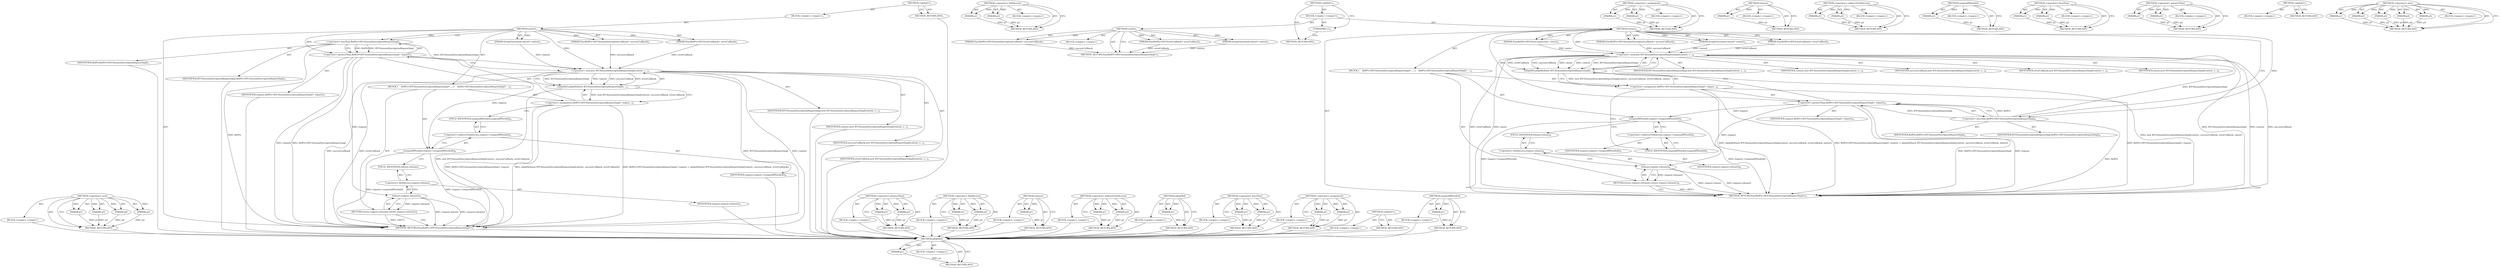 digraph "&lt;operator&gt;.new" {
vulnerable_78 [label=<(METHOD,&lt;operator&gt;.new)>];
vulnerable_79 [label=<(PARAM,p1)>];
vulnerable_80 [label=<(PARAM,p2)>];
vulnerable_81 [label=<(PARAM,p3)>];
vulnerable_82 [label=<(PARAM,p4)>];
vulnerable_83 [label=<(BLOCK,&lt;empty&gt;,&lt;empty&gt;)>];
vulnerable_84 [label=<(METHOD_RETURN,ANY)>];
vulnerable_6 [label=<(METHOD,&lt;global&gt;)<SUB>1</SUB>>];
vulnerable_7 [label=<(BLOCK,&lt;empty&gt;,&lt;empty&gt;)<SUB>1</SUB>>];
vulnerable_8 [label=<(METHOD,create)<SUB>1</SUB>>];
vulnerable_9 [label=<(PARAM,ScriptExecutionContext* context)<SUB>1</SUB>>];
vulnerable_10 [label=<(PARAM,PassRefPtr&lt;RTCSessionDescriptionCallback&gt; successCallback)<SUB>1</SUB>>];
vulnerable_11 [label=<(PARAM,PassRefPtr&lt;RTCErrorCallback&gt; errorCallback)<SUB>1</SUB>>];
vulnerable_12 [label=<(BLOCK,{
    RefPtr&lt;RTCSessionDescriptionRequestImpl&gt; ...,{
    RefPtr&lt;RTCSessionDescriptionRequestImpl&gt; ...)<SUB>2</SUB>>];
vulnerable_13 [label=<(&lt;operator&gt;.assignment,RefPtr&lt;RTCSessionDescriptionRequestImpl&gt; reques...)<SUB>3</SUB>>];
vulnerable_14 [label=<(&lt;operator&gt;.greaterThan,RefPtr&lt;RTCSessionDescriptionRequestImpl&gt; request)<SUB>3</SUB>>];
vulnerable_15 [label=<(&lt;operator&gt;.lessThan,RefPtr&lt;RTCSessionDescriptionRequestImpl)<SUB>3</SUB>>];
vulnerable_16 [label=<(IDENTIFIER,RefPtr,RefPtr&lt;RTCSessionDescriptionRequestImpl)<SUB>3</SUB>>];
vulnerable_17 [label=<(IDENTIFIER,RTCSessionDescriptionRequestImpl,RefPtr&lt;RTCSessionDescriptionRequestImpl)<SUB>3</SUB>>];
vulnerable_18 [label=<(IDENTIFIER,request,RefPtr&lt;RTCSessionDescriptionRequestImpl&gt; request)<SUB>3</SUB>>];
vulnerable_19 [label=<(adoptRef,adoptRef(new RTCSessionDescriptionRequestImpl(c...)<SUB>3</SUB>>];
vulnerable_20 [label=<(&lt;operator&gt;.new,new RTCSessionDescriptionRequestImpl(context, s...)<SUB>3</SUB>>];
vulnerable_21 [label=<(IDENTIFIER,RTCSessionDescriptionRequestImpl,new RTCSessionDescriptionRequestImpl(context, s...)<SUB>3</SUB>>];
vulnerable_22 [label=<(IDENTIFIER,context,new RTCSessionDescriptionRequestImpl(context, s...)<SUB>3</SUB>>];
vulnerable_23 [label=<(IDENTIFIER,successCallback,new RTCSessionDescriptionRequestImpl(context, s...)<SUB>3</SUB>>];
vulnerable_24 [label=<(IDENTIFIER,errorCallback,new RTCSessionDescriptionRequestImpl(context, s...)<SUB>3</SUB>>];
vulnerable_25 [label=<(suspendIfNeeded,request-&gt;suspendIfNeeded())<SUB>4</SUB>>];
vulnerable_26 [label=<(&lt;operator&gt;.indirectFieldAccess,request-&gt;suspendIfNeeded)<SUB>4</SUB>>];
vulnerable_27 [label=<(IDENTIFIER,request,request-&gt;suspendIfNeeded())<SUB>4</SUB>>];
vulnerable_28 [label=<(FIELD_IDENTIFIER,suspendIfNeeded,suspendIfNeeded)<SUB>4</SUB>>];
vulnerable_29 [label=<(RETURN,return request.release();,return request.release();)<SUB>5</SUB>>];
vulnerable_30 [label=<(release,request.release())<SUB>5</SUB>>];
vulnerable_31 [label=<(&lt;operator&gt;.fieldAccess,request.release)<SUB>5</SUB>>];
vulnerable_32 [label=<(IDENTIFIER,request,request.release())<SUB>5</SUB>>];
vulnerable_33 [label=<(FIELD_IDENTIFIER,release,release)<SUB>5</SUB>>];
vulnerable_34 [label=<(METHOD_RETURN,PassRefPtr&lt;RTCSessionDescriptionRequestImpl&gt;)<SUB>1</SUB>>];
vulnerable_36 [label=<(METHOD_RETURN,ANY)<SUB>1</SUB>>];
vulnerable_64 [label=<(METHOD,&lt;operator&gt;.greaterThan)>];
vulnerable_65 [label=<(PARAM,p1)>];
vulnerable_66 [label=<(PARAM,p2)>];
vulnerable_67 [label=<(BLOCK,&lt;empty&gt;,&lt;empty&gt;)>];
vulnerable_68 [label=<(METHOD_RETURN,ANY)>];
vulnerable_98 [label=<(METHOD,&lt;operator&gt;.fieldAccess)>];
vulnerable_99 [label=<(PARAM,p1)>];
vulnerable_100 [label=<(PARAM,p2)>];
vulnerable_101 [label=<(BLOCK,&lt;empty&gt;,&lt;empty&gt;)>];
vulnerable_102 [label=<(METHOD_RETURN,ANY)>];
vulnerable_94 [label=<(METHOD,release)>];
vulnerable_95 [label=<(PARAM,p1)>];
vulnerable_96 [label=<(BLOCK,&lt;empty&gt;,&lt;empty&gt;)>];
vulnerable_97 [label=<(METHOD_RETURN,ANY)>];
vulnerable_89 [label=<(METHOD,&lt;operator&gt;.indirectFieldAccess)>];
vulnerable_90 [label=<(PARAM,p1)>];
vulnerable_91 [label=<(PARAM,p2)>];
vulnerable_92 [label=<(BLOCK,&lt;empty&gt;,&lt;empty&gt;)>];
vulnerable_93 [label=<(METHOD_RETURN,ANY)>];
vulnerable_74 [label=<(METHOD,adoptRef)>];
vulnerable_75 [label=<(PARAM,p1)>];
vulnerable_76 [label=<(BLOCK,&lt;empty&gt;,&lt;empty&gt;)>];
vulnerable_77 [label=<(METHOD_RETURN,ANY)>];
vulnerable_69 [label=<(METHOD,&lt;operator&gt;.lessThan)>];
vulnerable_70 [label=<(PARAM,p1)>];
vulnerable_71 [label=<(PARAM,p2)>];
vulnerable_72 [label=<(BLOCK,&lt;empty&gt;,&lt;empty&gt;)>];
vulnerable_73 [label=<(METHOD_RETURN,ANY)>];
vulnerable_59 [label=<(METHOD,&lt;operator&gt;.assignment)>];
vulnerable_60 [label=<(PARAM,p1)>];
vulnerable_61 [label=<(PARAM,p2)>];
vulnerable_62 [label=<(BLOCK,&lt;empty&gt;,&lt;empty&gt;)>];
vulnerable_63 [label=<(METHOD_RETURN,ANY)>];
vulnerable_53 [label=<(METHOD,&lt;global&gt;)<SUB>1</SUB>>];
vulnerable_54 [label=<(BLOCK,&lt;empty&gt;,&lt;empty&gt;)>];
vulnerable_55 [label=<(METHOD_RETURN,ANY)>];
vulnerable_85 [label=<(METHOD,suspendIfNeeded)>];
vulnerable_86 [label=<(PARAM,p1)>];
vulnerable_87 [label=<(BLOCK,&lt;empty&gt;,&lt;empty&gt;)>];
vulnerable_88 [label=<(METHOD_RETURN,ANY)>];
fixed_86 [label=<(METHOD,adoptRef)>];
fixed_87 [label=<(PARAM,p1)>];
fixed_88 [label=<(BLOCK,&lt;empty&gt;,&lt;empty&gt;)>];
fixed_89 [label=<(METHOD_RETURN,ANY)>];
fixed_111 [label=<(METHOD,&lt;operator&gt;.fieldAccess)>];
fixed_112 [label=<(PARAM,p1)>];
fixed_113 [label=<(PARAM,p2)>];
fixed_114 [label=<(BLOCK,&lt;empty&gt;,&lt;empty&gt;)>];
fixed_115 [label=<(METHOD_RETURN,ANY)>];
fixed_6 [label=<(METHOD,&lt;global&gt;)<SUB>1</SUB>>];
fixed_7 [label=<(BLOCK,&lt;empty&gt;,&lt;empty&gt;)<SUB>1</SUB>>];
fixed_8 [label=<(METHOD,create)<SUB>1</SUB>>];
fixed_9 [label=<(PARAM,ScriptExecutionContext* context)<SUB>1</SUB>>];
fixed_10 [label=<(PARAM,PassRefPtr&lt;RTCSessionDescriptionCallback&gt; successCallback)<SUB>1</SUB>>];
fixed_11 [label=<(PARAM,PassRefPtr&lt;RTCErrorCallback&gt; errorCallback)<SUB>1</SUB>>];
fixed_12 [label=<(BLOCK,&lt;empty&gt;,&lt;empty&gt;)>];
fixed_13 [label=<(METHOD_RETURN,PassRefPtr&lt;RTCSessionDescriptionRequestImpl&gt;)<SUB>1</SUB>>];
fixed_15 [label=<(UNKNOWN,),))<SUB>1</SUB>>];
fixed_16 [label=<(METHOD,create)<SUB>2</SUB>>];
fixed_17 [label=<(PARAM,ScriptExecutionContext* context)<SUB>2</SUB>>];
fixed_18 [label=<(PARAM,PassRefPtr&lt;RTCSessionDescriptionCallback&gt; successCallback)<SUB>2</SUB>>];
fixed_19 [label=<(PARAM,PassRefPtr&lt;RTCErrorCallback&gt; errorCallback)<SUB>2</SUB>>];
fixed_20 [label=<(PARAM,PassRefPtr&lt;RTCPeerConnection&gt; owner)<SUB>2</SUB>>];
fixed_21 [label=<(BLOCK,{
    RefPtr&lt;RTCSessionDescriptionRequestImpl&gt; ...,{
    RefPtr&lt;RTCSessionDescriptionRequestImpl&gt; ...)<SUB>3</SUB>>];
fixed_22 [label=<(&lt;operator&gt;.assignment,RefPtr&lt;RTCSessionDescriptionRequestImpl&gt; reques...)<SUB>4</SUB>>];
fixed_23 [label=<(&lt;operator&gt;.greaterThan,RefPtr&lt;RTCSessionDescriptionRequestImpl&gt; request)<SUB>4</SUB>>];
fixed_24 [label=<(&lt;operator&gt;.lessThan,RefPtr&lt;RTCSessionDescriptionRequestImpl)<SUB>4</SUB>>];
fixed_25 [label=<(IDENTIFIER,RefPtr,RefPtr&lt;RTCSessionDescriptionRequestImpl)<SUB>4</SUB>>];
fixed_26 [label=<(IDENTIFIER,RTCSessionDescriptionRequestImpl,RefPtr&lt;RTCSessionDescriptionRequestImpl)<SUB>4</SUB>>];
fixed_27 [label=<(IDENTIFIER,request,RefPtr&lt;RTCSessionDescriptionRequestImpl&gt; request)<SUB>4</SUB>>];
fixed_28 [label=<(adoptRef,adoptRef(new RTCSessionDescriptionRequestImpl(c...)<SUB>4</SUB>>];
fixed_29 [label=<(&lt;operator&gt;.new,new RTCSessionDescriptionRequestImpl(context, s...)<SUB>4</SUB>>];
fixed_30 [label=<(IDENTIFIER,RTCSessionDescriptionRequestImpl,new RTCSessionDescriptionRequestImpl(context, s...)<SUB>4</SUB>>];
fixed_31 [label=<(IDENTIFIER,context,new RTCSessionDescriptionRequestImpl(context, s...)<SUB>4</SUB>>];
fixed_32 [label=<(IDENTIFIER,successCallback,new RTCSessionDescriptionRequestImpl(context, s...)<SUB>4</SUB>>];
fixed_33 [label=<(IDENTIFIER,errorCallback,new RTCSessionDescriptionRequestImpl(context, s...)<SUB>4</SUB>>];
fixed_34 [label=<(IDENTIFIER,owner,new RTCSessionDescriptionRequestImpl(context, s...)<SUB>4</SUB>>];
fixed_35 [label=<(suspendIfNeeded,request-&gt;suspendIfNeeded())<SUB>5</SUB>>];
fixed_36 [label=<(&lt;operator&gt;.indirectFieldAccess,request-&gt;suspendIfNeeded)<SUB>5</SUB>>];
fixed_37 [label=<(IDENTIFIER,request,request-&gt;suspendIfNeeded())<SUB>5</SUB>>];
fixed_38 [label=<(FIELD_IDENTIFIER,suspendIfNeeded,suspendIfNeeded)<SUB>5</SUB>>];
fixed_39 [label=<(RETURN,return request.release();,return request.release();)<SUB>6</SUB>>];
fixed_40 [label=<(release,request.release())<SUB>6</SUB>>];
fixed_41 [label=<(&lt;operator&gt;.fieldAccess,request.release)<SUB>6</SUB>>];
fixed_42 [label=<(IDENTIFIER,request,request.release())<SUB>6</SUB>>];
fixed_43 [label=<(FIELD_IDENTIFIER,release,release)<SUB>6</SUB>>];
fixed_44 [label=<(METHOD_RETURN,PassRefPtr&lt;RTCSessionDescriptionRequestImpl&gt;)<SUB>2</SUB>>];
fixed_46 [label=<(METHOD_RETURN,ANY)<SUB>1</SUB>>];
fixed_71 [label=<(METHOD,&lt;operator&gt;.assignment)>];
fixed_72 [label=<(PARAM,p1)>];
fixed_73 [label=<(PARAM,p2)>];
fixed_74 [label=<(BLOCK,&lt;empty&gt;,&lt;empty&gt;)>];
fixed_75 [label=<(METHOD_RETURN,ANY)>];
fixed_107 [label=<(METHOD,release)>];
fixed_108 [label=<(PARAM,p1)>];
fixed_109 [label=<(BLOCK,&lt;empty&gt;,&lt;empty&gt;)>];
fixed_110 [label=<(METHOD_RETURN,ANY)>];
fixed_102 [label=<(METHOD,&lt;operator&gt;.indirectFieldAccess)>];
fixed_103 [label=<(PARAM,p1)>];
fixed_104 [label=<(PARAM,p2)>];
fixed_105 [label=<(BLOCK,&lt;empty&gt;,&lt;empty&gt;)>];
fixed_106 [label=<(METHOD_RETURN,ANY)>];
fixed_98 [label=<(METHOD,suspendIfNeeded)>];
fixed_99 [label=<(PARAM,p1)>];
fixed_100 [label=<(BLOCK,&lt;empty&gt;,&lt;empty&gt;)>];
fixed_101 [label=<(METHOD_RETURN,ANY)>];
fixed_81 [label=<(METHOD,&lt;operator&gt;.lessThan)>];
fixed_82 [label=<(PARAM,p1)>];
fixed_83 [label=<(PARAM,p2)>];
fixed_84 [label=<(BLOCK,&lt;empty&gt;,&lt;empty&gt;)>];
fixed_85 [label=<(METHOD_RETURN,ANY)>];
fixed_76 [label=<(METHOD,&lt;operator&gt;.greaterThan)>];
fixed_77 [label=<(PARAM,p1)>];
fixed_78 [label=<(PARAM,p2)>];
fixed_79 [label=<(BLOCK,&lt;empty&gt;,&lt;empty&gt;)>];
fixed_80 [label=<(METHOD_RETURN,ANY)>];
fixed_65 [label=<(METHOD,&lt;global&gt;)<SUB>1</SUB>>];
fixed_66 [label=<(BLOCK,&lt;empty&gt;,&lt;empty&gt;)>];
fixed_67 [label=<(METHOD_RETURN,ANY)>];
fixed_90 [label=<(METHOD,&lt;operator&gt;.new)>];
fixed_91 [label=<(PARAM,p1)>];
fixed_92 [label=<(PARAM,p2)>];
fixed_93 [label=<(PARAM,p3)>];
fixed_94 [label=<(PARAM,p4)>];
fixed_95 [label=<(PARAM,p5)>];
fixed_96 [label=<(BLOCK,&lt;empty&gt;,&lt;empty&gt;)>];
fixed_97 [label=<(METHOD_RETURN,ANY)>];
vulnerable_78 -> vulnerable_79  [key=0, label="AST: "];
vulnerable_78 -> vulnerable_79  [key=1, label="DDG: "];
vulnerable_78 -> vulnerable_83  [key=0, label="AST: "];
vulnerable_78 -> vulnerable_80  [key=0, label="AST: "];
vulnerable_78 -> vulnerable_80  [key=1, label="DDG: "];
vulnerable_78 -> vulnerable_84  [key=0, label="AST: "];
vulnerable_78 -> vulnerable_84  [key=1, label="CFG: "];
vulnerable_78 -> vulnerable_81  [key=0, label="AST: "];
vulnerable_78 -> vulnerable_81  [key=1, label="DDG: "];
vulnerable_78 -> vulnerable_82  [key=0, label="AST: "];
vulnerable_78 -> vulnerable_82  [key=1, label="DDG: "];
vulnerable_79 -> vulnerable_84  [key=0, label="DDG: p1"];
vulnerable_80 -> vulnerable_84  [key=0, label="DDG: p2"];
vulnerable_81 -> vulnerable_84  [key=0, label="DDG: p3"];
vulnerable_82 -> vulnerable_84  [key=0, label="DDG: p4"];
vulnerable_83 -> fixed_86  [key=0];
vulnerable_84 -> fixed_86  [key=0];
vulnerable_6 -> vulnerable_7  [key=0, label="AST: "];
vulnerable_6 -> vulnerable_36  [key=0, label="AST: "];
vulnerable_6 -> vulnerable_36  [key=1, label="CFG: "];
vulnerable_7 -> vulnerable_8  [key=0, label="AST: "];
vulnerable_8 -> vulnerable_9  [key=0, label="AST: "];
vulnerable_8 -> vulnerable_9  [key=1, label="DDG: "];
vulnerable_8 -> vulnerable_10  [key=0, label="AST: "];
vulnerable_8 -> vulnerable_10  [key=1, label="DDG: "];
vulnerable_8 -> vulnerable_11  [key=0, label="AST: "];
vulnerable_8 -> vulnerable_11  [key=1, label="DDG: "];
vulnerable_8 -> vulnerable_12  [key=0, label="AST: "];
vulnerable_8 -> vulnerable_34  [key=0, label="AST: "];
vulnerable_8 -> vulnerable_15  [key=0, label="CFG: "];
vulnerable_8 -> vulnerable_15  [key=1, label="DDG: "];
vulnerable_8 -> vulnerable_14  [key=0, label="DDG: "];
vulnerable_8 -> vulnerable_20  [key=0, label="DDG: "];
vulnerable_9 -> vulnerable_20  [key=0, label="DDG: context"];
vulnerable_10 -> vulnerable_20  [key=0, label="DDG: successCallback"];
vulnerable_11 -> vulnerable_20  [key=0, label="DDG: errorCallback"];
vulnerable_12 -> vulnerable_13  [key=0, label="AST: "];
vulnerable_12 -> vulnerable_25  [key=0, label="AST: "];
vulnerable_12 -> vulnerable_29  [key=0, label="AST: "];
vulnerable_13 -> vulnerable_14  [key=0, label="AST: "];
vulnerable_13 -> vulnerable_19  [key=0, label="AST: "];
vulnerable_13 -> vulnerable_28  [key=0, label="CFG: "];
vulnerable_13 -> vulnerable_34  [key=0, label="DDG: RefPtr&lt;RTCSessionDescriptionRequestImpl&gt; request"];
vulnerable_13 -> vulnerable_34  [key=1, label="DDG: adoptRef(new RTCSessionDescriptionRequestImpl(context, successCallback, errorCallback))"];
vulnerable_13 -> vulnerable_34  [key=2, label="DDG: RefPtr&lt;RTCSessionDescriptionRequestImpl&gt; request = adoptRef(new RTCSessionDescriptionRequestImpl(context, successCallback, errorCallback))"];
vulnerable_14 -> vulnerable_15  [key=0, label="AST: "];
vulnerable_14 -> vulnerable_18  [key=0, label="AST: "];
vulnerable_14 -> vulnerable_20  [key=0, label="CFG: "];
vulnerable_14 -> vulnerable_34  [key=0, label="DDG: RefPtr&lt;RTCSessionDescriptionRequestImpl"];
vulnerable_14 -> vulnerable_34  [key=1, label="DDG: request"];
vulnerable_14 -> vulnerable_25  [key=0, label="DDG: request"];
vulnerable_14 -> vulnerable_30  [key=0, label="DDG: request"];
vulnerable_15 -> vulnerable_16  [key=0, label="AST: "];
vulnerable_15 -> vulnerable_17  [key=0, label="AST: "];
vulnerable_15 -> vulnerable_14  [key=0, label="CFG: "];
vulnerable_15 -> vulnerable_14  [key=1, label="DDG: RefPtr"];
vulnerable_15 -> vulnerable_14  [key=2, label="DDG: RTCSessionDescriptionRequestImpl"];
vulnerable_15 -> vulnerable_34  [key=0, label="DDG: RefPtr"];
vulnerable_15 -> vulnerable_20  [key=0, label="DDG: RTCSessionDescriptionRequestImpl"];
vulnerable_16 -> fixed_86  [key=0];
vulnerable_17 -> fixed_86  [key=0];
vulnerable_18 -> fixed_86  [key=0];
vulnerable_19 -> vulnerable_20  [key=0, label="AST: "];
vulnerable_19 -> vulnerable_13  [key=0, label="CFG: "];
vulnerable_19 -> vulnerable_13  [key=1, label="DDG: new RTCSessionDescriptionRequestImpl(context, successCallback, errorCallback)"];
vulnerable_19 -> vulnerable_34  [key=0, label="DDG: new RTCSessionDescriptionRequestImpl(context, successCallback, errorCallback)"];
vulnerable_20 -> vulnerable_21  [key=0, label="AST: "];
vulnerable_20 -> vulnerable_22  [key=0, label="AST: "];
vulnerable_20 -> vulnerable_23  [key=0, label="AST: "];
vulnerable_20 -> vulnerable_24  [key=0, label="AST: "];
vulnerable_20 -> vulnerable_19  [key=0, label="CFG: "];
vulnerable_20 -> vulnerable_19  [key=1, label="DDG: RTCSessionDescriptionRequestImpl"];
vulnerable_20 -> vulnerable_19  [key=2, label="DDG: context"];
vulnerable_20 -> vulnerable_19  [key=3, label="DDG: successCallback"];
vulnerable_20 -> vulnerable_19  [key=4, label="DDG: errorCallback"];
vulnerable_20 -> vulnerable_34  [key=0, label="DDG: RTCSessionDescriptionRequestImpl"];
vulnerable_20 -> vulnerable_34  [key=1, label="DDG: context"];
vulnerable_20 -> vulnerable_34  [key=2, label="DDG: successCallback"];
vulnerable_20 -> vulnerable_34  [key=3, label="DDG: errorCallback"];
vulnerable_21 -> fixed_86  [key=0];
vulnerable_22 -> fixed_86  [key=0];
vulnerable_23 -> fixed_86  [key=0];
vulnerable_24 -> fixed_86  [key=0];
vulnerable_25 -> vulnerable_26  [key=0, label="AST: "];
vulnerable_25 -> vulnerable_33  [key=0, label="CFG: "];
vulnerable_25 -> vulnerable_34  [key=0, label="DDG: request-&gt;suspendIfNeeded"];
vulnerable_25 -> vulnerable_34  [key=1, label="DDG: request-&gt;suspendIfNeeded()"];
vulnerable_26 -> vulnerable_27  [key=0, label="AST: "];
vulnerable_26 -> vulnerable_28  [key=0, label="AST: "];
vulnerable_26 -> vulnerable_25  [key=0, label="CFG: "];
vulnerable_27 -> fixed_86  [key=0];
vulnerable_28 -> vulnerable_26  [key=0, label="CFG: "];
vulnerable_29 -> vulnerable_30  [key=0, label="AST: "];
vulnerable_29 -> vulnerable_34  [key=0, label="CFG: "];
vulnerable_29 -> vulnerable_34  [key=1, label="DDG: &lt;RET&gt;"];
vulnerable_30 -> vulnerable_31  [key=0, label="AST: "];
vulnerable_30 -> vulnerable_29  [key=0, label="CFG: "];
vulnerable_30 -> vulnerable_29  [key=1, label="DDG: request.release()"];
vulnerable_30 -> vulnerable_34  [key=0, label="DDG: request.release"];
vulnerable_30 -> vulnerable_34  [key=1, label="DDG: request.release()"];
vulnerable_31 -> vulnerable_32  [key=0, label="AST: "];
vulnerable_31 -> vulnerable_33  [key=0, label="AST: "];
vulnerable_31 -> vulnerable_30  [key=0, label="CFG: "];
vulnerable_32 -> fixed_86  [key=0];
vulnerable_33 -> vulnerable_31  [key=0, label="CFG: "];
vulnerable_34 -> fixed_86  [key=0];
vulnerable_36 -> fixed_86  [key=0];
vulnerable_64 -> vulnerable_65  [key=0, label="AST: "];
vulnerable_64 -> vulnerable_65  [key=1, label="DDG: "];
vulnerable_64 -> vulnerable_67  [key=0, label="AST: "];
vulnerable_64 -> vulnerable_66  [key=0, label="AST: "];
vulnerable_64 -> vulnerable_66  [key=1, label="DDG: "];
vulnerable_64 -> vulnerable_68  [key=0, label="AST: "];
vulnerable_64 -> vulnerable_68  [key=1, label="CFG: "];
vulnerable_65 -> vulnerable_68  [key=0, label="DDG: p1"];
vulnerable_66 -> vulnerable_68  [key=0, label="DDG: p2"];
vulnerable_67 -> fixed_86  [key=0];
vulnerable_68 -> fixed_86  [key=0];
vulnerable_98 -> vulnerable_99  [key=0, label="AST: "];
vulnerable_98 -> vulnerable_99  [key=1, label="DDG: "];
vulnerable_98 -> vulnerable_101  [key=0, label="AST: "];
vulnerable_98 -> vulnerable_100  [key=0, label="AST: "];
vulnerable_98 -> vulnerable_100  [key=1, label="DDG: "];
vulnerable_98 -> vulnerable_102  [key=0, label="AST: "];
vulnerable_98 -> vulnerable_102  [key=1, label="CFG: "];
vulnerable_99 -> vulnerable_102  [key=0, label="DDG: p1"];
vulnerable_100 -> vulnerable_102  [key=0, label="DDG: p2"];
vulnerable_101 -> fixed_86  [key=0];
vulnerable_102 -> fixed_86  [key=0];
vulnerable_94 -> vulnerable_95  [key=0, label="AST: "];
vulnerable_94 -> vulnerable_95  [key=1, label="DDG: "];
vulnerable_94 -> vulnerable_96  [key=0, label="AST: "];
vulnerable_94 -> vulnerable_97  [key=0, label="AST: "];
vulnerable_94 -> vulnerable_97  [key=1, label="CFG: "];
vulnerable_95 -> vulnerable_97  [key=0, label="DDG: p1"];
vulnerable_96 -> fixed_86  [key=0];
vulnerable_97 -> fixed_86  [key=0];
vulnerable_89 -> vulnerable_90  [key=0, label="AST: "];
vulnerable_89 -> vulnerable_90  [key=1, label="DDG: "];
vulnerable_89 -> vulnerable_92  [key=0, label="AST: "];
vulnerable_89 -> vulnerable_91  [key=0, label="AST: "];
vulnerable_89 -> vulnerable_91  [key=1, label="DDG: "];
vulnerable_89 -> vulnerable_93  [key=0, label="AST: "];
vulnerable_89 -> vulnerable_93  [key=1, label="CFG: "];
vulnerable_90 -> vulnerable_93  [key=0, label="DDG: p1"];
vulnerable_91 -> vulnerable_93  [key=0, label="DDG: p2"];
vulnerable_92 -> fixed_86  [key=0];
vulnerable_93 -> fixed_86  [key=0];
vulnerable_74 -> vulnerable_75  [key=0, label="AST: "];
vulnerable_74 -> vulnerable_75  [key=1, label="DDG: "];
vulnerable_74 -> vulnerable_76  [key=0, label="AST: "];
vulnerable_74 -> vulnerable_77  [key=0, label="AST: "];
vulnerable_74 -> vulnerable_77  [key=1, label="CFG: "];
vulnerable_75 -> vulnerable_77  [key=0, label="DDG: p1"];
vulnerable_76 -> fixed_86  [key=0];
vulnerable_77 -> fixed_86  [key=0];
vulnerable_69 -> vulnerable_70  [key=0, label="AST: "];
vulnerable_69 -> vulnerable_70  [key=1, label="DDG: "];
vulnerable_69 -> vulnerable_72  [key=0, label="AST: "];
vulnerable_69 -> vulnerable_71  [key=0, label="AST: "];
vulnerable_69 -> vulnerable_71  [key=1, label="DDG: "];
vulnerable_69 -> vulnerable_73  [key=0, label="AST: "];
vulnerable_69 -> vulnerable_73  [key=1, label="CFG: "];
vulnerable_70 -> vulnerable_73  [key=0, label="DDG: p1"];
vulnerable_71 -> vulnerable_73  [key=0, label="DDG: p2"];
vulnerable_72 -> fixed_86  [key=0];
vulnerable_73 -> fixed_86  [key=0];
vulnerable_59 -> vulnerable_60  [key=0, label="AST: "];
vulnerable_59 -> vulnerable_60  [key=1, label="DDG: "];
vulnerable_59 -> vulnerable_62  [key=0, label="AST: "];
vulnerable_59 -> vulnerable_61  [key=0, label="AST: "];
vulnerable_59 -> vulnerable_61  [key=1, label="DDG: "];
vulnerable_59 -> vulnerable_63  [key=0, label="AST: "];
vulnerable_59 -> vulnerable_63  [key=1, label="CFG: "];
vulnerable_60 -> vulnerable_63  [key=0, label="DDG: p1"];
vulnerable_61 -> vulnerable_63  [key=0, label="DDG: p2"];
vulnerable_62 -> fixed_86  [key=0];
vulnerable_63 -> fixed_86  [key=0];
vulnerable_53 -> vulnerable_54  [key=0, label="AST: "];
vulnerable_53 -> vulnerable_55  [key=0, label="AST: "];
vulnerable_53 -> vulnerable_55  [key=1, label="CFG: "];
vulnerable_54 -> fixed_86  [key=0];
vulnerable_55 -> fixed_86  [key=0];
vulnerable_85 -> vulnerable_86  [key=0, label="AST: "];
vulnerable_85 -> vulnerable_86  [key=1, label="DDG: "];
vulnerable_85 -> vulnerable_87  [key=0, label="AST: "];
vulnerable_85 -> vulnerable_88  [key=0, label="AST: "];
vulnerable_85 -> vulnerable_88  [key=1, label="CFG: "];
vulnerable_86 -> vulnerable_88  [key=0, label="DDG: p1"];
vulnerable_87 -> fixed_86  [key=0];
vulnerable_88 -> fixed_86  [key=0];
fixed_86 -> fixed_87  [key=0, label="AST: "];
fixed_86 -> fixed_87  [key=1, label="DDG: "];
fixed_86 -> fixed_88  [key=0, label="AST: "];
fixed_86 -> fixed_89  [key=0, label="AST: "];
fixed_86 -> fixed_89  [key=1, label="CFG: "];
fixed_87 -> fixed_89  [key=0, label="DDG: p1"];
fixed_111 -> fixed_112  [key=0, label="AST: "];
fixed_111 -> fixed_112  [key=1, label="DDG: "];
fixed_111 -> fixed_114  [key=0, label="AST: "];
fixed_111 -> fixed_113  [key=0, label="AST: "];
fixed_111 -> fixed_113  [key=1, label="DDG: "];
fixed_111 -> fixed_115  [key=0, label="AST: "];
fixed_111 -> fixed_115  [key=1, label="CFG: "];
fixed_112 -> fixed_115  [key=0, label="DDG: p1"];
fixed_113 -> fixed_115  [key=0, label="DDG: p2"];
fixed_6 -> fixed_7  [key=0, label="AST: "];
fixed_6 -> fixed_46  [key=0, label="AST: "];
fixed_6 -> fixed_15  [key=0, label="CFG: "];
fixed_7 -> fixed_8  [key=0, label="AST: "];
fixed_7 -> fixed_15  [key=0, label="AST: "];
fixed_7 -> fixed_16  [key=0, label="AST: "];
fixed_8 -> fixed_9  [key=0, label="AST: "];
fixed_8 -> fixed_9  [key=1, label="DDG: "];
fixed_8 -> fixed_10  [key=0, label="AST: "];
fixed_8 -> fixed_10  [key=1, label="DDG: "];
fixed_8 -> fixed_11  [key=0, label="AST: "];
fixed_8 -> fixed_11  [key=1, label="DDG: "];
fixed_8 -> fixed_12  [key=0, label="AST: "];
fixed_8 -> fixed_13  [key=0, label="AST: "];
fixed_8 -> fixed_13  [key=1, label="CFG: "];
fixed_9 -> fixed_13  [key=0, label="DDG: context"];
fixed_10 -> fixed_13  [key=0, label="DDG: successCallback"];
fixed_11 -> fixed_13  [key=0, label="DDG: errorCallback"];
fixed_15 -> fixed_46  [key=0, label="CFG: "];
fixed_16 -> fixed_17  [key=0, label="AST: "];
fixed_16 -> fixed_17  [key=1, label="DDG: "];
fixed_16 -> fixed_18  [key=0, label="AST: "];
fixed_16 -> fixed_18  [key=1, label="DDG: "];
fixed_16 -> fixed_19  [key=0, label="AST: "];
fixed_16 -> fixed_19  [key=1, label="DDG: "];
fixed_16 -> fixed_20  [key=0, label="AST: "];
fixed_16 -> fixed_20  [key=1, label="DDG: "];
fixed_16 -> fixed_21  [key=0, label="AST: "];
fixed_16 -> fixed_44  [key=0, label="AST: "];
fixed_16 -> fixed_24  [key=0, label="CFG: "];
fixed_16 -> fixed_24  [key=1, label="DDG: "];
fixed_16 -> fixed_23  [key=0, label="DDG: "];
fixed_16 -> fixed_29  [key=0, label="DDG: "];
fixed_17 -> fixed_29  [key=0, label="DDG: context"];
fixed_18 -> fixed_29  [key=0, label="DDG: successCallback"];
fixed_19 -> fixed_29  [key=0, label="DDG: errorCallback"];
fixed_20 -> fixed_29  [key=0, label="DDG: owner"];
fixed_21 -> fixed_22  [key=0, label="AST: "];
fixed_21 -> fixed_35  [key=0, label="AST: "];
fixed_21 -> fixed_39  [key=0, label="AST: "];
fixed_22 -> fixed_23  [key=0, label="AST: "];
fixed_22 -> fixed_28  [key=0, label="AST: "];
fixed_22 -> fixed_38  [key=0, label="CFG: "];
fixed_22 -> fixed_44  [key=0, label="DDG: RefPtr&lt;RTCSessionDescriptionRequestImpl&gt; request"];
fixed_22 -> fixed_44  [key=1, label="DDG: adoptRef(new RTCSessionDescriptionRequestImpl(context, successCallback, errorCallback, owner))"];
fixed_22 -> fixed_44  [key=2, label="DDG: RefPtr&lt;RTCSessionDescriptionRequestImpl&gt; request = adoptRef(new RTCSessionDescriptionRequestImpl(context, successCallback, errorCallback, owner))"];
fixed_23 -> fixed_24  [key=0, label="AST: "];
fixed_23 -> fixed_27  [key=0, label="AST: "];
fixed_23 -> fixed_29  [key=0, label="CFG: "];
fixed_23 -> fixed_44  [key=0, label="DDG: RefPtr&lt;RTCSessionDescriptionRequestImpl"];
fixed_23 -> fixed_44  [key=1, label="DDG: request"];
fixed_23 -> fixed_35  [key=0, label="DDG: request"];
fixed_23 -> fixed_40  [key=0, label="DDG: request"];
fixed_24 -> fixed_25  [key=0, label="AST: "];
fixed_24 -> fixed_26  [key=0, label="AST: "];
fixed_24 -> fixed_23  [key=0, label="CFG: "];
fixed_24 -> fixed_23  [key=1, label="DDG: RefPtr"];
fixed_24 -> fixed_23  [key=2, label="DDG: RTCSessionDescriptionRequestImpl"];
fixed_24 -> fixed_44  [key=0, label="DDG: RefPtr"];
fixed_24 -> fixed_29  [key=0, label="DDG: RTCSessionDescriptionRequestImpl"];
fixed_28 -> fixed_29  [key=0, label="AST: "];
fixed_28 -> fixed_22  [key=0, label="CFG: "];
fixed_28 -> fixed_22  [key=1, label="DDG: new RTCSessionDescriptionRequestImpl(context, successCallback, errorCallback, owner)"];
fixed_28 -> fixed_44  [key=0, label="DDG: new RTCSessionDescriptionRequestImpl(context, successCallback, errorCallback, owner)"];
fixed_29 -> fixed_30  [key=0, label="AST: "];
fixed_29 -> fixed_31  [key=0, label="AST: "];
fixed_29 -> fixed_32  [key=0, label="AST: "];
fixed_29 -> fixed_33  [key=0, label="AST: "];
fixed_29 -> fixed_34  [key=0, label="AST: "];
fixed_29 -> fixed_28  [key=0, label="CFG: "];
fixed_29 -> fixed_28  [key=1, label="DDG: errorCallback"];
fixed_29 -> fixed_28  [key=2, label="DDG: successCallback"];
fixed_29 -> fixed_28  [key=3, label="DDG: owner"];
fixed_29 -> fixed_28  [key=4, label="DDG: context"];
fixed_29 -> fixed_28  [key=5, label="DDG: RTCSessionDescriptionRequestImpl"];
fixed_29 -> fixed_44  [key=0, label="DDG: RTCSessionDescriptionRequestImpl"];
fixed_29 -> fixed_44  [key=1, label="DDG: context"];
fixed_29 -> fixed_44  [key=2, label="DDG: successCallback"];
fixed_29 -> fixed_44  [key=3, label="DDG: errorCallback"];
fixed_29 -> fixed_44  [key=4, label="DDG: owner"];
fixed_35 -> fixed_36  [key=0, label="AST: "];
fixed_35 -> fixed_43  [key=0, label="CFG: "];
fixed_35 -> fixed_44  [key=0, label="DDG: request-&gt;suspendIfNeeded"];
fixed_35 -> fixed_44  [key=1, label="DDG: request-&gt;suspendIfNeeded()"];
fixed_36 -> fixed_37  [key=0, label="AST: "];
fixed_36 -> fixed_38  [key=0, label="AST: "];
fixed_36 -> fixed_35  [key=0, label="CFG: "];
fixed_38 -> fixed_36  [key=0, label="CFG: "];
fixed_39 -> fixed_40  [key=0, label="AST: "];
fixed_39 -> fixed_44  [key=0, label="CFG: "];
fixed_39 -> fixed_44  [key=1, label="DDG: &lt;RET&gt;"];
fixed_40 -> fixed_41  [key=0, label="AST: "];
fixed_40 -> fixed_39  [key=0, label="CFG: "];
fixed_40 -> fixed_39  [key=1, label="DDG: request.release()"];
fixed_40 -> fixed_44  [key=0, label="DDG: request.release"];
fixed_40 -> fixed_44  [key=1, label="DDG: request.release()"];
fixed_41 -> fixed_42  [key=0, label="AST: "];
fixed_41 -> fixed_43  [key=0, label="AST: "];
fixed_41 -> fixed_40  [key=0, label="CFG: "];
fixed_43 -> fixed_41  [key=0, label="CFG: "];
fixed_71 -> fixed_72  [key=0, label="AST: "];
fixed_71 -> fixed_72  [key=1, label="DDG: "];
fixed_71 -> fixed_74  [key=0, label="AST: "];
fixed_71 -> fixed_73  [key=0, label="AST: "];
fixed_71 -> fixed_73  [key=1, label="DDG: "];
fixed_71 -> fixed_75  [key=0, label="AST: "];
fixed_71 -> fixed_75  [key=1, label="CFG: "];
fixed_72 -> fixed_75  [key=0, label="DDG: p1"];
fixed_73 -> fixed_75  [key=0, label="DDG: p2"];
fixed_107 -> fixed_108  [key=0, label="AST: "];
fixed_107 -> fixed_108  [key=1, label="DDG: "];
fixed_107 -> fixed_109  [key=0, label="AST: "];
fixed_107 -> fixed_110  [key=0, label="AST: "];
fixed_107 -> fixed_110  [key=1, label="CFG: "];
fixed_108 -> fixed_110  [key=0, label="DDG: p1"];
fixed_102 -> fixed_103  [key=0, label="AST: "];
fixed_102 -> fixed_103  [key=1, label="DDG: "];
fixed_102 -> fixed_105  [key=0, label="AST: "];
fixed_102 -> fixed_104  [key=0, label="AST: "];
fixed_102 -> fixed_104  [key=1, label="DDG: "];
fixed_102 -> fixed_106  [key=0, label="AST: "];
fixed_102 -> fixed_106  [key=1, label="CFG: "];
fixed_103 -> fixed_106  [key=0, label="DDG: p1"];
fixed_104 -> fixed_106  [key=0, label="DDG: p2"];
fixed_98 -> fixed_99  [key=0, label="AST: "];
fixed_98 -> fixed_99  [key=1, label="DDG: "];
fixed_98 -> fixed_100  [key=0, label="AST: "];
fixed_98 -> fixed_101  [key=0, label="AST: "];
fixed_98 -> fixed_101  [key=1, label="CFG: "];
fixed_99 -> fixed_101  [key=0, label="DDG: p1"];
fixed_81 -> fixed_82  [key=0, label="AST: "];
fixed_81 -> fixed_82  [key=1, label="DDG: "];
fixed_81 -> fixed_84  [key=0, label="AST: "];
fixed_81 -> fixed_83  [key=0, label="AST: "];
fixed_81 -> fixed_83  [key=1, label="DDG: "];
fixed_81 -> fixed_85  [key=0, label="AST: "];
fixed_81 -> fixed_85  [key=1, label="CFG: "];
fixed_82 -> fixed_85  [key=0, label="DDG: p1"];
fixed_83 -> fixed_85  [key=0, label="DDG: p2"];
fixed_76 -> fixed_77  [key=0, label="AST: "];
fixed_76 -> fixed_77  [key=1, label="DDG: "];
fixed_76 -> fixed_79  [key=0, label="AST: "];
fixed_76 -> fixed_78  [key=0, label="AST: "];
fixed_76 -> fixed_78  [key=1, label="DDG: "];
fixed_76 -> fixed_80  [key=0, label="AST: "];
fixed_76 -> fixed_80  [key=1, label="CFG: "];
fixed_77 -> fixed_80  [key=0, label="DDG: p1"];
fixed_78 -> fixed_80  [key=0, label="DDG: p2"];
fixed_65 -> fixed_66  [key=0, label="AST: "];
fixed_65 -> fixed_67  [key=0, label="AST: "];
fixed_65 -> fixed_67  [key=1, label="CFG: "];
fixed_90 -> fixed_91  [key=0, label="AST: "];
fixed_90 -> fixed_91  [key=1, label="DDG: "];
fixed_90 -> fixed_96  [key=0, label="AST: "];
fixed_90 -> fixed_92  [key=0, label="AST: "];
fixed_90 -> fixed_92  [key=1, label="DDG: "];
fixed_90 -> fixed_97  [key=0, label="AST: "];
fixed_90 -> fixed_97  [key=1, label="CFG: "];
fixed_90 -> fixed_93  [key=0, label="AST: "];
fixed_90 -> fixed_93  [key=1, label="DDG: "];
fixed_90 -> fixed_94  [key=0, label="AST: "];
fixed_90 -> fixed_94  [key=1, label="DDG: "];
fixed_90 -> fixed_95  [key=0, label="AST: "];
fixed_90 -> fixed_95  [key=1, label="DDG: "];
fixed_91 -> fixed_97  [key=0, label="DDG: p1"];
fixed_92 -> fixed_97  [key=0, label="DDG: p2"];
fixed_93 -> fixed_97  [key=0, label="DDG: p3"];
fixed_94 -> fixed_97  [key=0, label="DDG: p4"];
fixed_95 -> fixed_97  [key=0, label="DDG: p5"];
}
